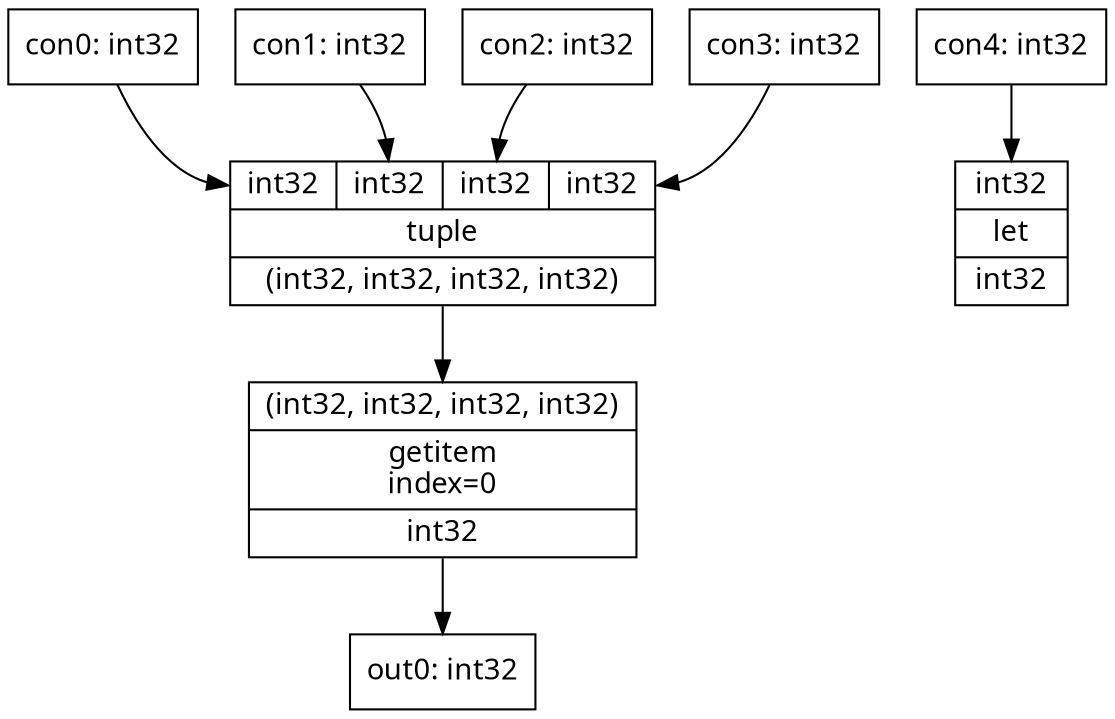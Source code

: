 digraph code {
	node [fontname="Linux Biolinum O" shape=record]
	con0 [label="con0: int32"]
	con1 [label="con1: int32"]
	con2 [label="con2: int32"]
	con3 [label="con3: int32"]
	opr0 [label="{{<i0>int32|<i1>int32|<i2>int32|<i3>int32}|tuple\n|{<o0>(int32, int32, int32, int32)}}"]
	con0 -> opr0:i0
	con1 -> opr0:i1
	con2 -> opr0:i2
	con3 -> opr0:i3
	opr1 [label="{{<i0>(int32, int32, int32, int32)}|getitem\nindex=0|{<o0>int32}}"]
	opr0:o0 -> opr1:i0
	out0 [label="out0: int32"]
	opr1:o0 -> out0
	con4 [label="con4: int32"]
	opr2 [label="{{<i0>int32}|let\n|{<o0>int32}}"]
	con4 -> opr2:i0
}
